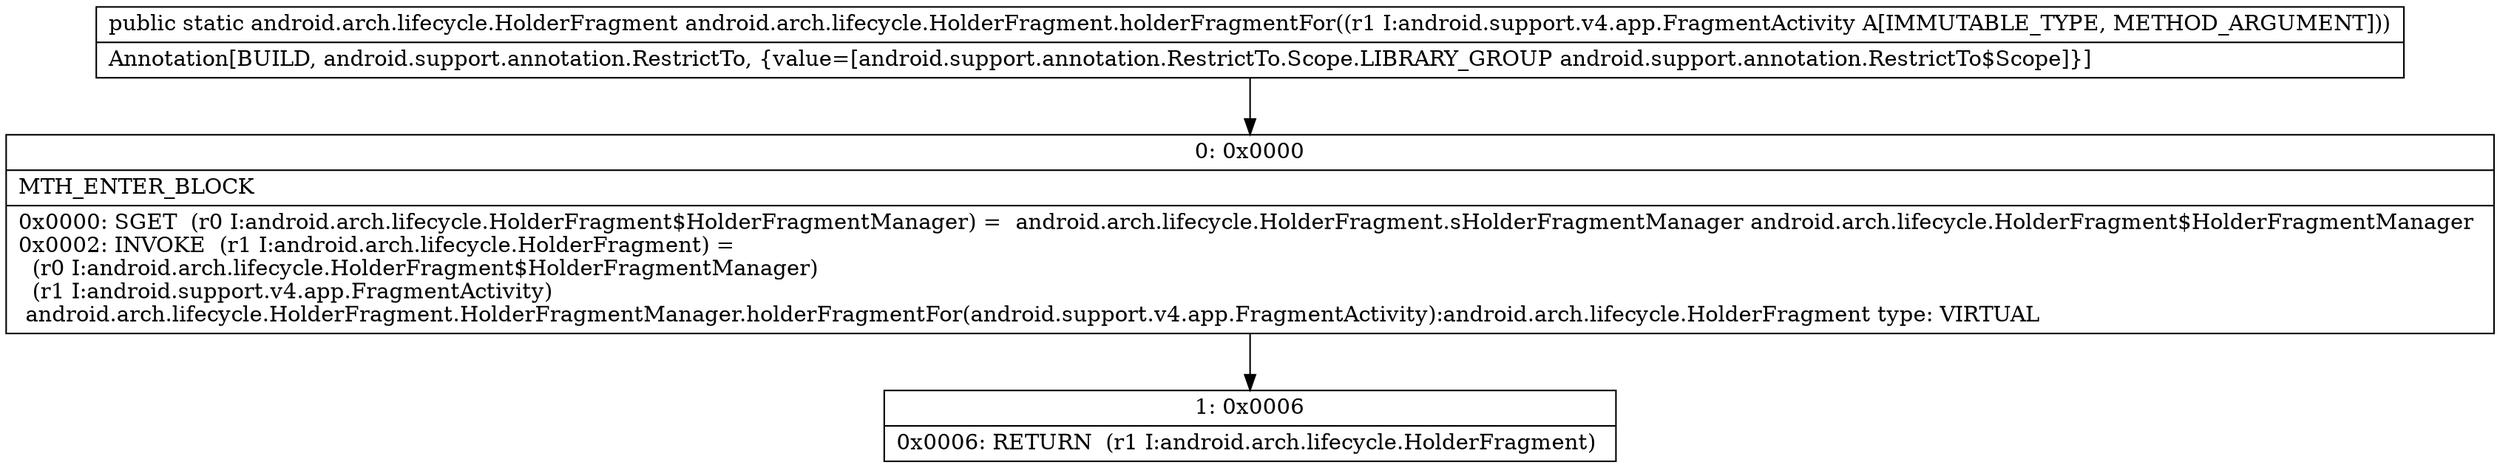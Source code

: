 digraph "CFG forandroid.arch.lifecycle.HolderFragment.holderFragmentFor(Landroid\/support\/v4\/app\/FragmentActivity;)Landroid\/arch\/lifecycle\/HolderFragment;" {
Node_0 [shape=record,label="{0\:\ 0x0000|MTH_ENTER_BLOCK\l|0x0000: SGET  (r0 I:android.arch.lifecycle.HolderFragment$HolderFragmentManager) =  android.arch.lifecycle.HolderFragment.sHolderFragmentManager android.arch.lifecycle.HolderFragment$HolderFragmentManager \l0x0002: INVOKE  (r1 I:android.arch.lifecycle.HolderFragment) = \l  (r0 I:android.arch.lifecycle.HolderFragment$HolderFragmentManager)\l  (r1 I:android.support.v4.app.FragmentActivity)\l android.arch.lifecycle.HolderFragment.HolderFragmentManager.holderFragmentFor(android.support.v4.app.FragmentActivity):android.arch.lifecycle.HolderFragment type: VIRTUAL \l}"];
Node_1 [shape=record,label="{1\:\ 0x0006|0x0006: RETURN  (r1 I:android.arch.lifecycle.HolderFragment) \l}"];
MethodNode[shape=record,label="{public static android.arch.lifecycle.HolderFragment android.arch.lifecycle.HolderFragment.holderFragmentFor((r1 I:android.support.v4.app.FragmentActivity A[IMMUTABLE_TYPE, METHOD_ARGUMENT]))  | Annotation[BUILD, android.support.annotation.RestrictTo, \{value=[android.support.annotation.RestrictTo.Scope.LIBRARY_GROUP android.support.annotation.RestrictTo$Scope]\}]\l}"];
MethodNode -> Node_0;
Node_0 -> Node_1;
}

